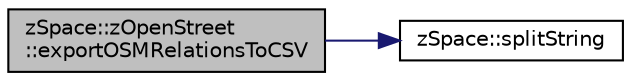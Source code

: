 digraph "zSpace::zOpenStreet::exportOSMRelationsToCSV"
{
 // LATEX_PDF_SIZE
  edge [fontname="Helvetica",fontsize="10",labelfontname="Helvetica",labelfontsize="10"];
  node [fontname="Helvetica",fontsize="10",shape=record];
  rankdir="LR";
  Node27 [label="zSpace::zOpenStreet\l::exportOSMRelationsToCSV",height=0.2,width=0.4,color="black", fillcolor="grey75", style="filled", fontcolor="black",tooltip="This method exports the relations from an OSM file to 3 CSV files."];
  Node27 -> Node28 [color="midnightblue",fontsize="10",style="solid",fontname="Helvetica"];
  Node28 [label="zSpace::splitString",height=0.2,width=0.4,color="black", fillcolor="white", style="filled",URL="$group__z_core_utilities.html#ga4632c0bf9aaa9b88d6e928244a77cda5",tooltip="This method splits the input string based on the input delimiter."];
}
